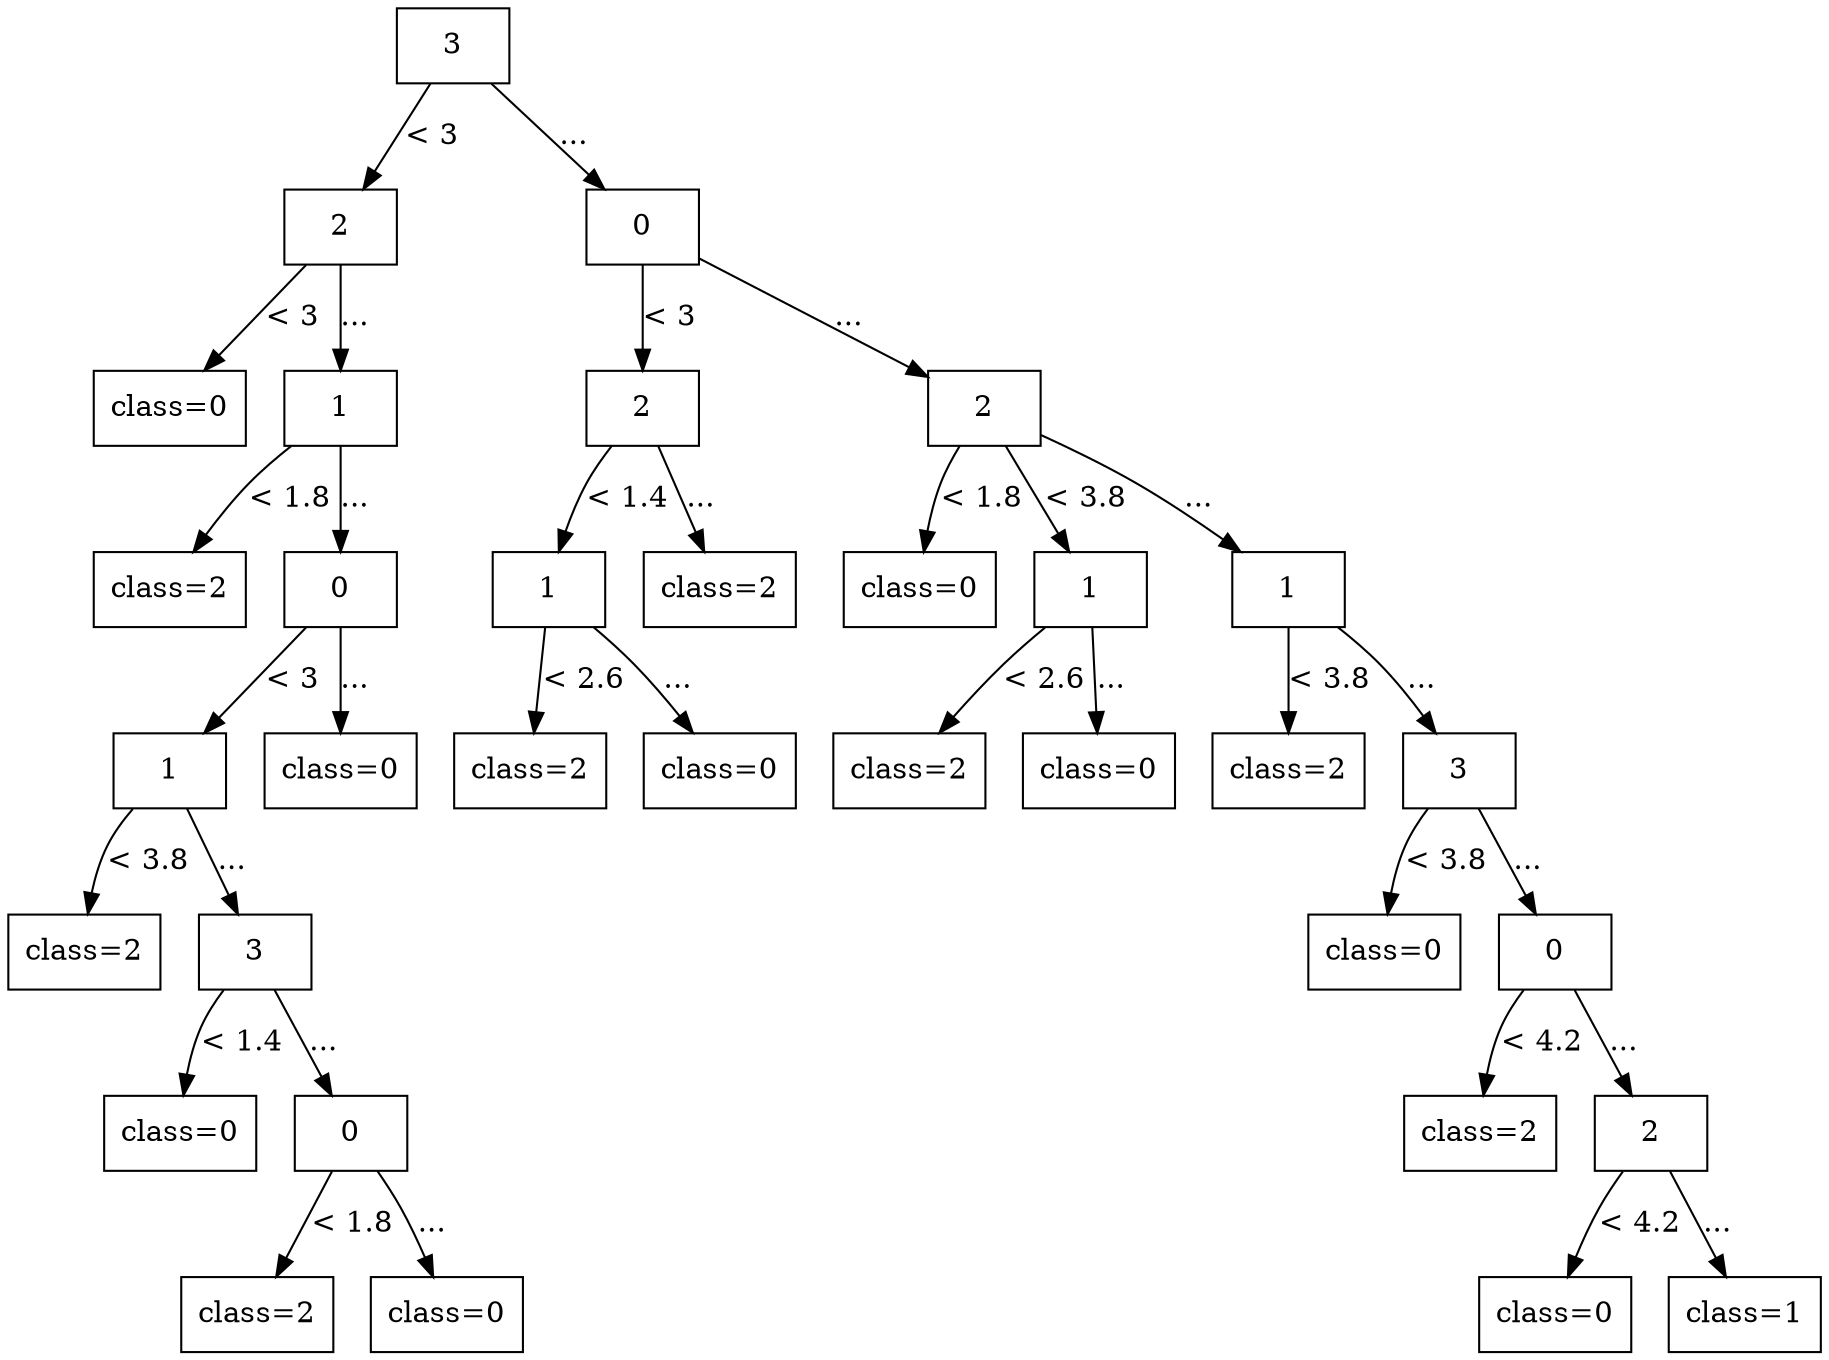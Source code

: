 digraph G {
node [shape=box];

0 [label="3"];

1 [label="2"];
14 [label="0"];

0 -> 1 [label="< 3"];
0 -> 14 [label="..."];

2 [label="class=0"];
3 [label="1"];
15 [label="2"];
20 [label="2"];

1 -> 2 [label="< 3"];
1 -> 3 [label="..."];
14 -> 15 [label="< 3"];
14 -> 20 [label="..."];

4 [label="class=2"];
5 [label="0"];
16 [label="1"];
19 [label="class=2"];
21 [label="class=0"];
22 [label="1"];
25 [label="1"];

3 -> 4 [label="< 1.8"];
3 -> 5 [label="..."];
15 -> 16 [label="< 1.4"];
15 -> 19 [label="..."];
20 -> 21 [label="< 1.8"];
20 -> 22 [label="< 3.8"];
20 -> 25 [label="..."];

6 [label="1"];
13 [label="class=0"];
17 [label="class=2"];
18 [label="class=0"];
23 [label="class=2"];
24 [label="class=0"];
26 [label="class=2"];
27 [label="3"];

5 -> 6 [label="< 3"];
5 -> 13 [label="..."];
16 -> 17 [label="< 2.6"];
16 -> 18 [label="..."];
22 -> 23 [label="< 2.6"];
22 -> 24 [label="..."];
25 -> 26 [label="< 3.8"];
25 -> 27 [label="..."];

7 [label="class=2"];
8 [label="3"];
28 [label="class=0"];
29 [label="0"];

6 -> 7 [label="< 3.8"];
6 -> 8 [label="..."];
27 -> 28 [label="< 3.8"];
27 -> 29 [label="..."];

9 [label="class=0"];
10 [label="0"];
30 [label="class=2"];
31 [label="2"];

8 -> 9 [label="< 1.4"];
8 -> 10 [label="..."];
29 -> 30 [label="< 4.2"];
29 -> 31 [label="..."];

11 [label="class=2"];
12 [label="class=0"];
32 [label="class=0"];
33 [label="class=1"];

10 -> 11 [label="< 1.8"];
10 -> 12 [label="..."];
31 -> 32 [label="< 4.2"];
31 -> 33 [label="..."];

}